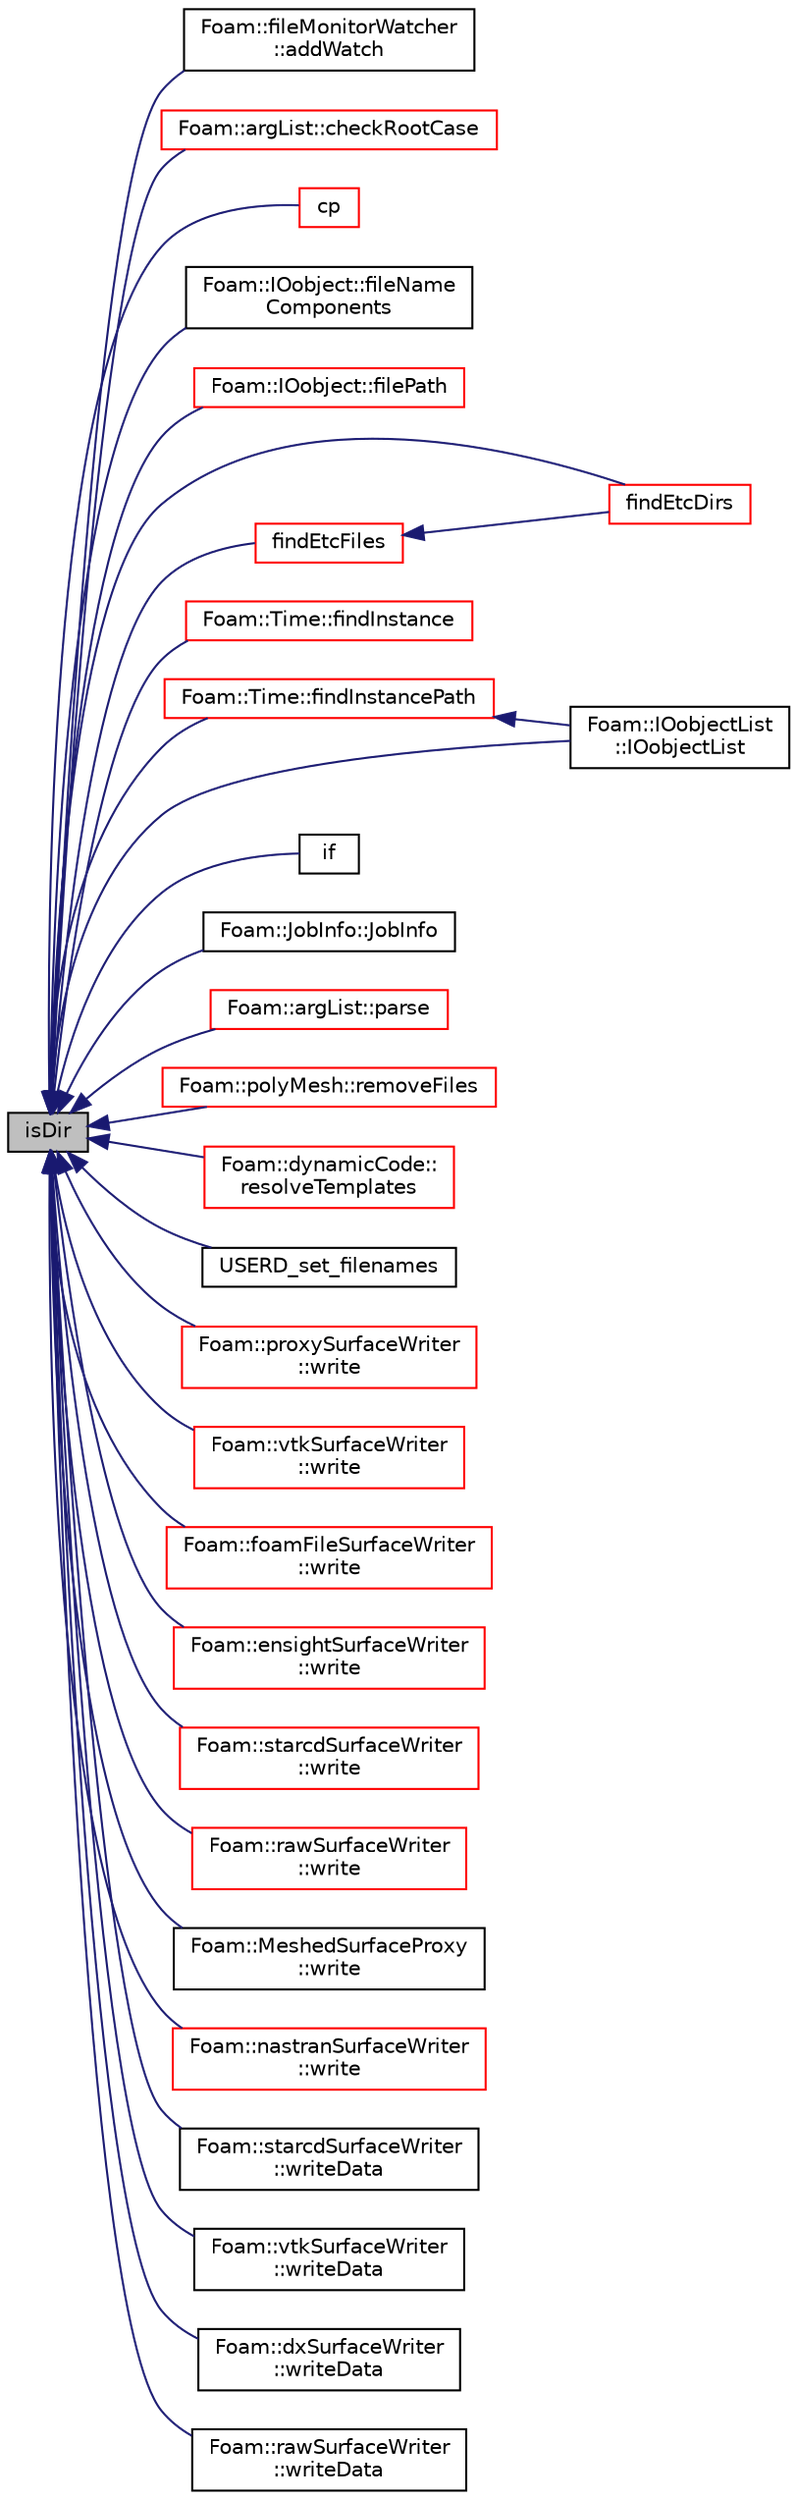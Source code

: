 digraph "isDir"
{
  bgcolor="transparent";
  edge [fontname="Helvetica",fontsize="10",labelfontname="Helvetica",labelfontsize="10"];
  node [fontname="Helvetica",fontsize="10",shape=record];
  rankdir="LR";
  Node1 [label="isDir",height=0.2,width=0.4,color="black", fillcolor="grey75", style="filled", fontcolor="black"];
  Node1 -> Node2 [dir="back",color="midnightblue",fontsize="10",style="solid",fontname="Helvetica"];
  Node2 [label="Foam::fileMonitorWatcher\l::addWatch",height=0.2,width=0.4,color="black",URL="$a00784.html#acaefed897622fceba52d1e4639d0731a"];
  Node1 -> Node3 [dir="back",color="midnightblue",fontsize="10",style="solid",fontname="Helvetica"];
  Node3 [label="Foam::argList::checkRootCase",height=0.2,width=0.4,color="red",URL="$a00064.html#a8651d674db6c59fb8fc7f5d567273da4",tooltip="Check root path and case path. "];
  Node1 -> Node4 [dir="back",color="midnightblue",fontsize="10",style="solid",fontname="Helvetica"];
  Node4 [label="cp",height=0.2,width=0.4,color="red",URL="$a10887.html#a90b626bb0848617906ac62a5570c010f",tooltip="Copy, recursively if necessary, the source to the destination. "];
  Node1 -> Node5 [dir="back",color="midnightblue",fontsize="10",style="solid",fontname="Helvetica"];
  Node5 [label="Foam::IOobject::fileName\lComponents",height=0.2,width=0.4,color="black",URL="$a01195.html#a7d27b76557b60f572ecd7fa620bd3d8e",tooltip="Split path into instance, local, name components. "];
  Node1 -> Node6 [dir="back",color="midnightblue",fontsize="10",style="solid",fontname="Helvetica"];
  Node6 [label="Foam::IOobject::filePath",height=0.2,width=0.4,color="red",URL="$a01195.html#ae01669f614e6edcf76455737b47707fd",tooltip="Return complete path + object name if the file exists. "];
  Node1 -> Node7 [dir="back",color="midnightblue",fontsize="10",style="solid",fontname="Helvetica"];
  Node7 [label="findEtcDirs",height=0.2,width=0.4,color="red",URL="$a10887.html#aae55065d1881e7454fd54bdc87b58f3c",tooltip="Search for directories from user/group/shipped directories. "];
  Node1 -> Node8 [dir="back",color="midnightblue",fontsize="10",style="solid",fontname="Helvetica"];
  Node8 [label="findEtcFiles",height=0.2,width=0.4,color="red",URL="$a10887.html#aab73bb2c46692e2e11dd7364556cd3c5",tooltip="Search for files from user/group/shipped directories. "];
  Node8 -> Node7 [dir="back",color="midnightblue",fontsize="10",style="solid",fontname="Helvetica"];
  Node1 -> Node9 [dir="back",color="midnightblue",fontsize="10",style="solid",fontname="Helvetica"];
  Node9 [label="Foam::Time::findInstance",height=0.2,width=0.4,color="red",URL="$a02693.html#af4cda0e90561a5927c53e5cdb088c419",tooltip="Return the location of \"dir\" containing the file \"name\". "];
  Node1 -> Node10 [dir="back",color="midnightblue",fontsize="10",style="solid",fontname="Helvetica"];
  Node10 [label="Foam::Time::findInstancePath",height=0.2,width=0.4,color="red",URL="$a02693.html#ae3ea322744b500f4df4960a1bab16848",tooltip="Search the case for the time directory path. "];
  Node10 -> Node11 [dir="back",color="midnightblue",fontsize="10",style="solid",fontname="Helvetica"];
  Node11 [label="Foam::IOobjectList\l::IOobjectList",height=0.2,width=0.4,color="black",URL="$a01196.html#a9e5e36f54eecc37a77220eed1239524b",tooltip="Construct from objectRegistry and instance path. "];
  Node1 -> Node12 [dir="back",color="midnightblue",fontsize="10",style="solid",fontname="Helvetica"];
  Node12 [label="if",height=0.2,width=0.4,color="black",URL="$a08523.html#a42e58ec452958055c354b8051d98cead"];
  Node1 -> Node11 [dir="back",color="midnightblue",fontsize="10",style="solid",fontname="Helvetica"];
  Node1 -> Node13 [dir="back",color="midnightblue",fontsize="10",style="solid",fontname="Helvetica"];
  Node13 [label="Foam::JobInfo::JobInfo",height=0.2,width=0.4,color="black",URL="$a01235.html#a37755ec761ec7d5d5d4b23a980f78097",tooltip="Construct null. "];
  Node1 -> Node14 [dir="back",color="midnightblue",fontsize="10",style="solid",fontname="Helvetica"];
  Node14 [label="Foam::argList::parse",height=0.2,width=0.4,color="red",URL="$a00064.html#a00aad68f835a5c0bcb8920505bb0bd10",tooltip="Parse. "];
  Node1 -> Node15 [dir="back",color="midnightblue",fontsize="10",style="solid",fontname="Helvetica"];
  Node15 [label="Foam::polyMesh::removeFiles",height=0.2,width=0.4,color="red",URL="$a01954.html#a09edd7861f5967d75396d1138415fc1b",tooltip="Remove all files from mesh instance. "];
  Node1 -> Node16 [dir="back",color="midnightblue",fontsize="10",style="solid",fontname="Helvetica"];
  Node16 [label="Foam::dynamicCode::\lresolveTemplates",height=0.2,width=0.4,color="red",URL="$a00599.html#a7056029919f25a2d23e9913df26223d9",tooltip="Resolve code-templates via the codeTemplateEnvName. "];
  Node1 -> Node17 [dir="back",color="midnightblue",fontsize="10",style="solid",fontname="Helvetica"];
  Node17 [label="USERD_set_filenames",height=0.2,width=0.4,color="black",URL="$a04506.html#a73e62bcf05487bf34312374703ecfed5"];
  Node1 -> Node18 [dir="back",color="midnightblue",fontsize="10",style="solid",fontname="Helvetica"];
  Node18 [label="Foam::proxySurfaceWriter\l::write",height=0.2,width=0.4,color="red",URL="$a02050.html#ad5913f94e1297015c7ff49f70e093fe4",tooltip="Write single surface geometry to file. "];
  Node1 -> Node19 [dir="back",color="midnightblue",fontsize="10",style="solid",fontname="Helvetica"];
  Node19 [label="Foam::vtkSurfaceWriter\l::write",height=0.2,width=0.4,color="red",URL="$a02930.html#ad5913f94e1297015c7ff49f70e093fe4",tooltip="Write single surface geometry to file. "];
  Node1 -> Node20 [dir="back",color="midnightblue",fontsize="10",style="solid",fontname="Helvetica"];
  Node20 [label="Foam::foamFileSurfaceWriter\l::write",height=0.2,width=0.4,color="red",URL="$a00860.html#ad5913f94e1297015c7ff49f70e093fe4",tooltip="Write single surface geometry to file. "];
  Node1 -> Node21 [dir="back",color="midnightblue",fontsize="10",style="solid",fontname="Helvetica"];
  Node21 [label="Foam::ensightSurfaceWriter\l::write",height=0.2,width=0.4,color="red",URL="$a00663.html#ad5913f94e1297015c7ff49f70e093fe4",tooltip="Write single surface geometry to file. "];
  Node1 -> Node22 [dir="back",color="midnightblue",fontsize="10",style="solid",fontname="Helvetica"];
  Node22 [label="Foam::starcdSurfaceWriter\l::write",height=0.2,width=0.4,color="red",URL="$a02518.html#ad5913f94e1297015c7ff49f70e093fe4",tooltip="Write single surface geometry to file. "];
  Node1 -> Node23 [dir="back",color="midnightblue",fontsize="10",style="solid",fontname="Helvetica"];
  Node23 [label="Foam::rawSurfaceWriter\l::write",height=0.2,width=0.4,color="red",URL="$a02126.html#ad5913f94e1297015c7ff49f70e093fe4",tooltip="Write single surface geometry to file. "];
  Node1 -> Node24 [dir="back",color="midnightblue",fontsize="10",style="solid",fontname="Helvetica"];
  Node24 [label="Foam::MeshedSurfaceProxy\l::write",height=0.2,width=0.4,color="black",URL="$a01500.html#a88474a581f2965b69efe09bd143a9900",tooltip="Write to database. "];
  Node1 -> Node25 [dir="back",color="midnightblue",fontsize="10",style="solid",fontname="Helvetica"];
  Node25 [label="Foam::nastranSurfaceWriter\l::write",height=0.2,width=0.4,color="red",URL="$a01607.html#ad5913f94e1297015c7ff49f70e093fe4",tooltip="Write single surface geometry to file. "];
  Node1 -> Node26 [dir="back",color="midnightblue",fontsize="10",style="solid",fontname="Helvetica"];
  Node26 [label="Foam::starcdSurfaceWriter\l::writeData",height=0.2,width=0.4,color="black",URL="$a02518.html#a0007e552ff043b0564c5f14d8c90eefb"];
  Node1 -> Node27 [dir="back",color="midnightblue",fontsize="10",style="solid",fontname="Helvetica"];
  Node27 [label="Foam::vtkSurfaceWriter\l::writeData",height=0.2,width=0.4,color="black",URL="$a02930.html#af3b96bf02d1b0925c325805a3b29ccfa"];
  Node1 -> Node28 [dir="back",color="midnightblue",fontsize="10",style="solid",fontname="Helvetica"];
  Node28 [label="Foam::dxSurfaceWriter\l::writeData",height=0.2,width=0.4,color="black",URL="$a00597.html#af3b96bf02d1b0925c325805a3b29ccfa"];
  Node1 -> Node29 [dir="back",color="midnightblue",fontsize="10",style="solid",fontname="Helvetica"];
  Node29 [label="Foam::rawSurfaceWriter\l::writeData",height=0.2,width=0.4,color="black",URL="$a02126.html#acef06a6163ef83f0774840463846c602"];
}
